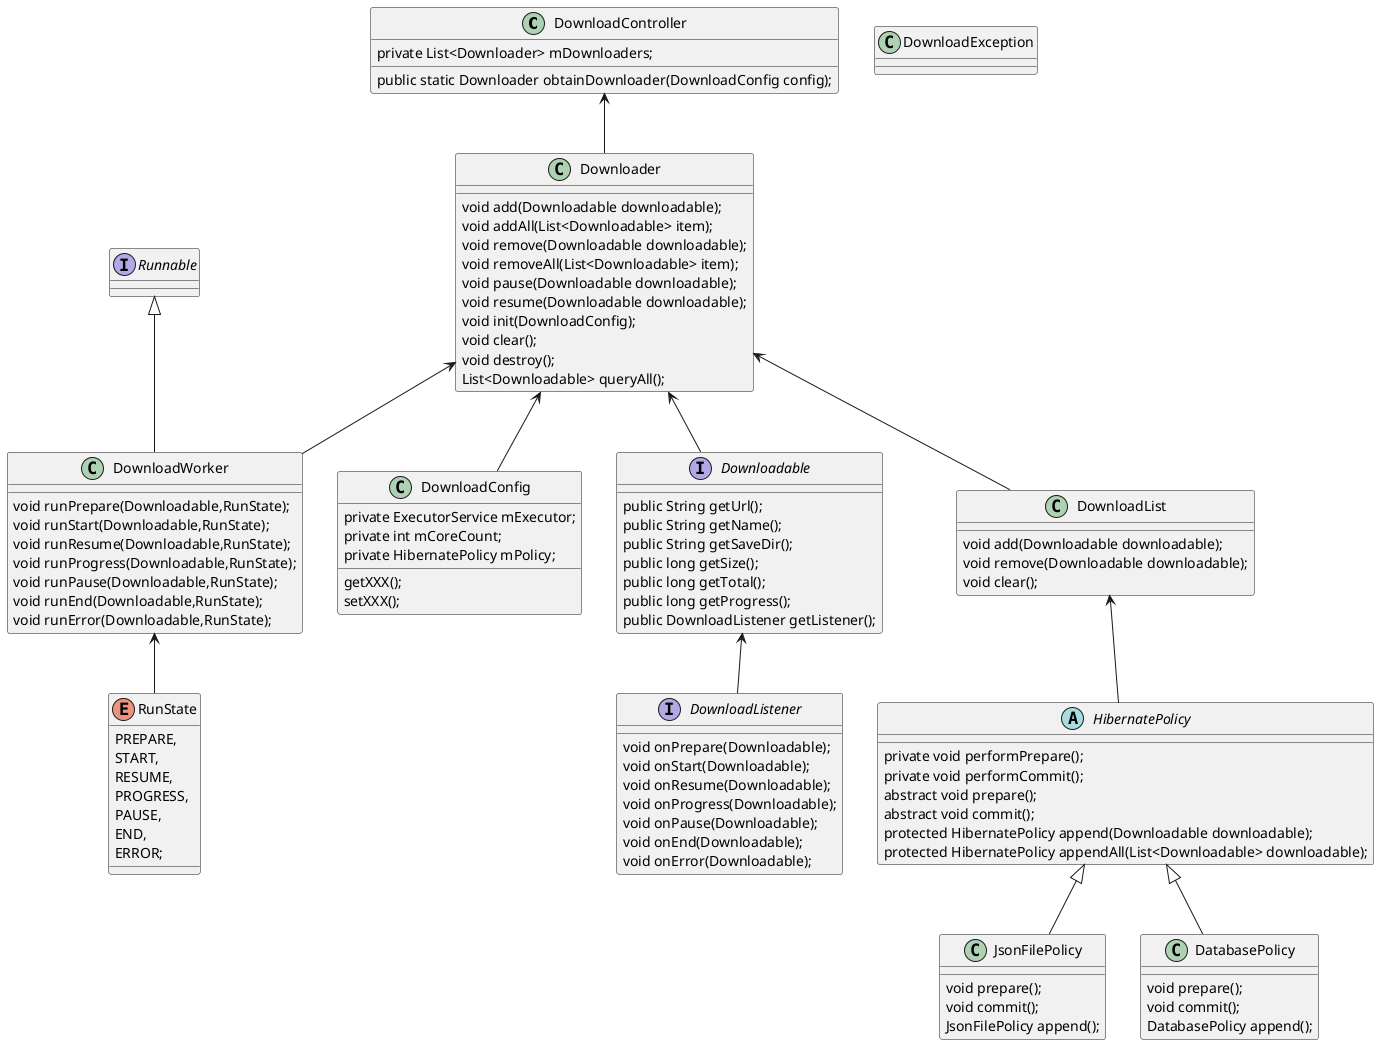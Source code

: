 @startuml
class DownloadController{
private List<Downloader> mDownloaders;
public static Downloader obtainDownloader(DownloadConfig config);
}
class DownloadException
class Downloader{
void add(Downloadable downloadable);
void addAll(List<Downloadable> item);
void remove(Downloadable downloadable);
void removeAll(List<Downloadable> item);
void pause(Downloadable downloadable);
void resume(Downloadable downloadable);
void init(DownloadConfig);
void clear();
void destroy();
List<Downloadable> queryAll();
}
class DownloadList{
void add(Downloadable downloadable);
void remove(Downloadable downloadable);
void clear();
}
class DownloadWorker{
void runPrepare(Downloadable,RunState);
void runStart(Downloadable,RunState);
void runResume(Downloadable,RunState);
void runProgress(Downloadable,RunState);
void runPause(Downloadable,RunState);
void runEnd(Downloadable,RunState);
void runError(Downloadable,RunState);
}
class DownloadConfig{
private ExecutorService mExecutor;
private int mCoreCount;
private HibernatePolicy mPolicy;
getXXX();
setXXX();
}
abstract class HibernatePolicy{
private void performPrepare();
private void performCommit();
abstract void prepare();
abstract void commit();
protected HibernatePolicy append(Downloadable downloadable);
protected HibernatePolicy appendAll(List<Downloadable> downloadable);
}
class JsonFilePolicy {
void prepare();
void commit();
JsonFilePolicy append();
}
class DatabasePolicy{
void prepare();
void commit();
DatabasePolicy append();
}

interface Downloadable {
public String getUrl();
public String getName();
public String getSaveDir();
public long getSize();
public long getTotal();
public long getProgress();
public DownloadListener getListener();
}

interface DownloadListener{
void onPrepare(Downloadable);
void onStart(Downloadable);
void onResume(Downloadable);
void onProgress(Downloadable);
void onPause(Downloadable);
void onEnd(Downloadable);
void onError(Downloadable);
}

interface Runnable{
}
enum RunState{
PREPARE,
START,
RESUME,
PROGRESS,
PAUSE,
END,
ERROR;
}
HibernatePolicy <|-- JsonFilePolicy
HibernatePolicy <|-- DatabasePolicy
Runnable <|-- DownloadWorker

Downloader <-- DownloadList
Downloader <-- DownloadWorker
Downloader <-- DownloadConfig

Downloader <-- Downloadable
DownloadWorker <-- RunState
Downloadable <-- DownloadListener

DownloadList <-- HibernatePolicy

DownloadController <-- Downloader
@enduml